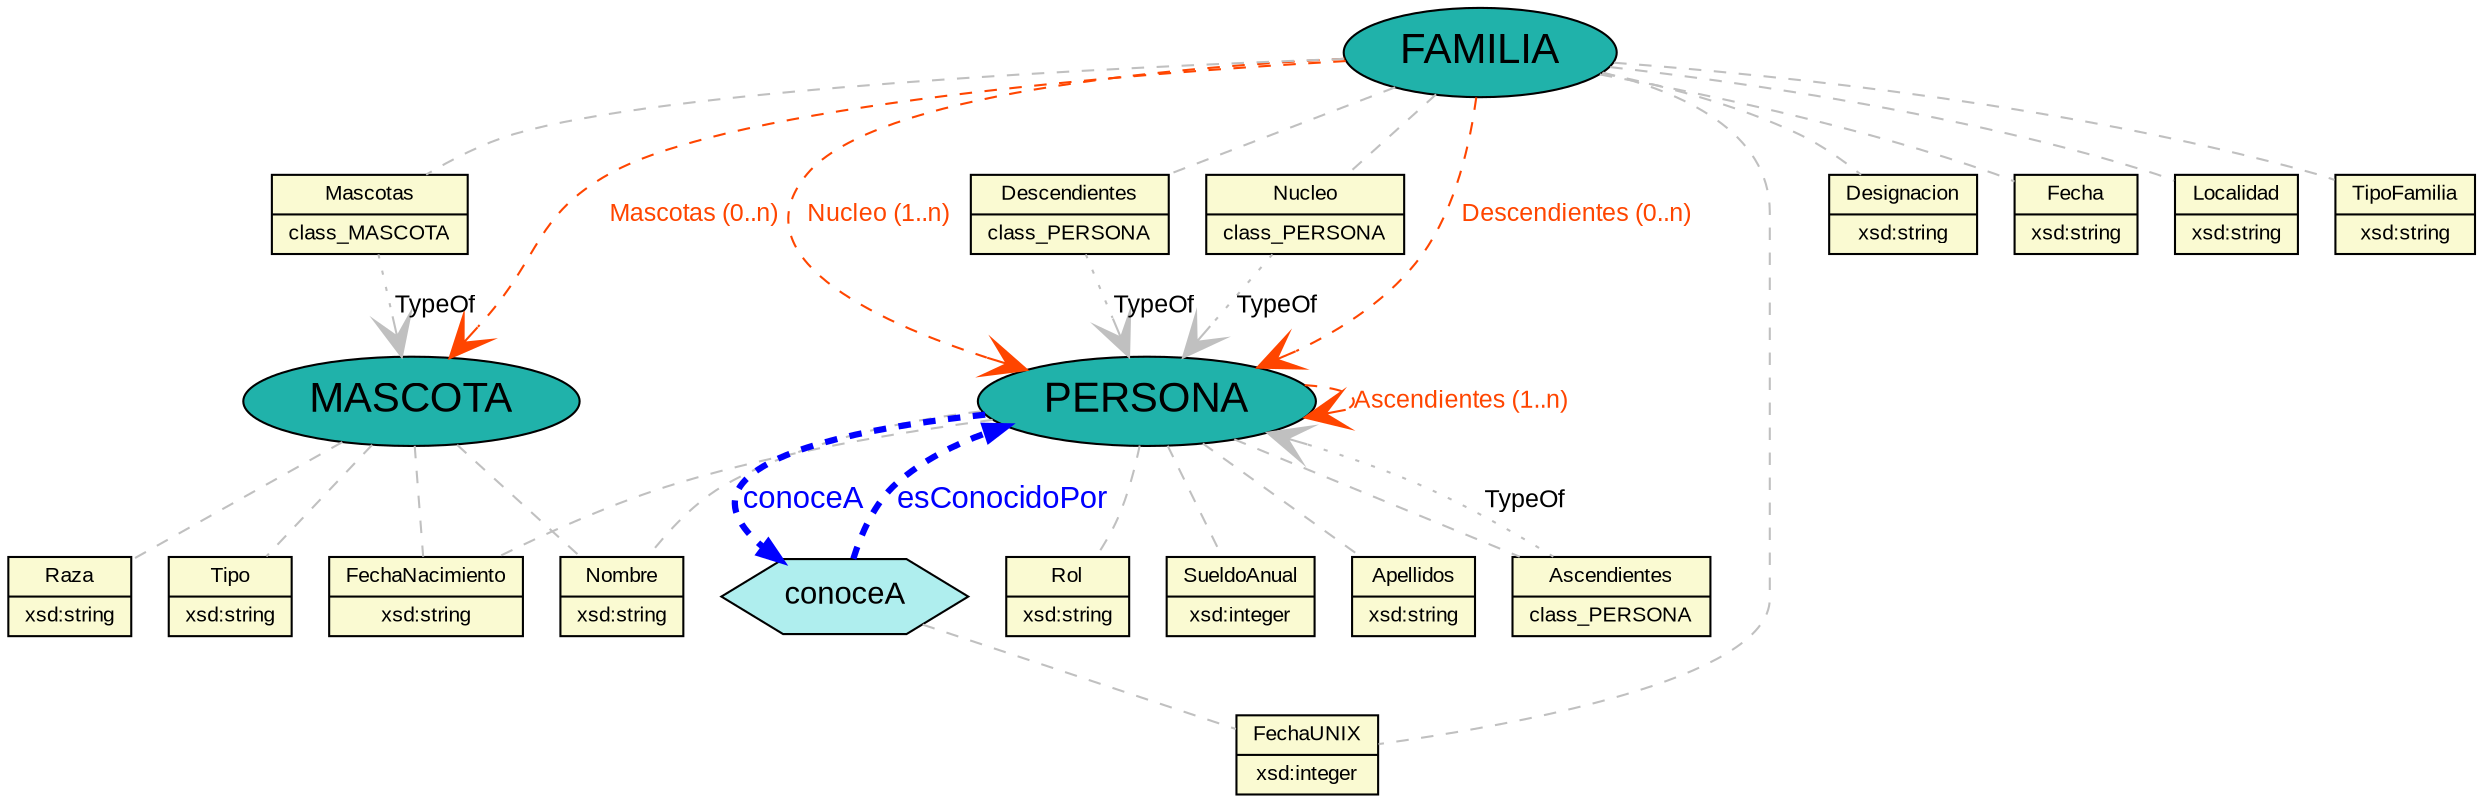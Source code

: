 graph domain{
	node [fontname="Arial"]; 
	edge [fontname="Arial",fontsize=12]

	//node_class
	node [shape=ellipse,style=filled,fillcolor=lightseagreen,fontsize=20,fontname="Arial"]
	"class_familia"[label="FAMILIA"];
	"class_mascota"[label="MASCOTA"];
	"class_persona"[label="PERSONA"];

	//node_property
	node [shape=record,style=filled,fillcolor=lightgoldenrodyellow,fontsize=10,fontname="Arial"];
	"property_apellidos"[label="{Apellidos|xsd:string}"];
	"property_ascendientes"[label="{Ascendientes|class_PERSONA}"];
	"property_descendientes"[label="{Descendientes|class_PERSONA}"];
	"property_designacion"[label="{Designacion|xsd:string}"];
	"property_fecha"[label="{Fecha|xsd:string}"];
	"property_fechanacimiento"[label="{FechaNacimiento|xsd:string}"];
	"property_fechanacimiento"[label="{FechaNacimiento|xsd:string}"];
	"property_fechaunix"[label="{FechaUNIX|xsd:integer}"];
	"property_localidad"[label="{Localidad|xsd:string}"];
	"property_mascotas"[label="{Mascotas|class_MASCOTA}"];
	"property_nombre"[label="{Nombre|xsd:string}"];
	"property_nombre"[label="{Nombre|xsd:string}"];
	"property_nucleo"[label="{Nucleo|class_PERSONA}"];
	"property_raza"[label="{Raza|xsd:string}"];
	"property_rol"[label="{Rol|xsd:string}"];
	"property_sueldoanual"[label="{SueldoAnual|xsd:integer}"];
	"property_tipo"[label="{Tipo|xsd:string}"];
	"property_tipofamilia"[label="{TipoFamilia|xsd:string}"];

	//node_relationship
	node [shape=hexagon,style=filled,fillcolor=paleturquoise,fontsize=15,fontname="Arial"]
	"relationship_conocea"[label="conoceA"];

	//edge_property
	edge[style=dashed,len=3,color=grey];
	"class_familia" -- "property_fechaunix";
	"class_familia" -- "property_fecha";
	"class_familia" -- "property_localidad";
	"class_familia" -- "property_tipofamilia";
	"class_familia" -- "property_designacion";
	"class_familia" -- "property_nucleo";
	"class_familia" -- "property_descendientes";
	"class_familia" -- "property_mascotas";
	"class_mascota" -- "property_tipo";
	"class_mascota" -- "property_nombre";
	"class_mascota" -- "property_raza";
	"class_mascota" -- "property_fechanacimiento";
	"class_persona" -- "property_nombre";
	"class_persona" -- "property_apellidos";
	"class_persona" -- "property_rol";
	"class_persona" -- "property_fechanacimiento";
	"class_persona" -- "property_sueldoanual";
	"class_persona" -- "property_ascendientes";
	"relationship_conocea" -- "property_fechaunix";

	//edge_indirect_use and edge_class
	"property_ascendientes" -- "class_persona"[style=dotted,arrowhead=vee,dir=forward,arrowsize=2,label="TypeOf"];
	"class_persona" -- "class_persona" [ fontcolor=orangered, color=orangered, style=dashed,arrowhead=vee,dir=forward,arrowsize=2,label="Ascendientes (1..n)"];
	"property_descendientes" -- "class_persona"[style=dotted,arrowhead=vee,dir=forward,arrowsize=2,label="TypeOf"];
	"class_familia" -- "class_persona" [ fontcolor=orangered, color=orangered, style=dashed,arrowhead=vee,dir=forward,arrowsize=2,label="Descendientes (0..n)"];
	"property_mascotas" -- "class_mascota"[style=dotted,arrowhead=vee,dir=forward,arrowsize=2,label="TypeOf"];
	"class_familia" -- "class_mascota" [ fontcolor=orangered, color=orangered, style=dashed,arrowhead=vee,dir=forward,arrowsize=2,label="Mascotas (0..n)"];
	"property_nucleo" -- "class_persona"[style=dotted,arrowhead=vee,dir=forward,arrowsize=2,label="TypeOf"];
	"class_familia" -- "class_persona" [ fontcolor=orangered, color=orangered, style=dashed,arrowhead=vee,dir=forward,arrowsize=2,label="Nucleo (1..n)"];

	//edge_inheritance

	//edge_relationship
	"relationship_conocea" -- "class_persona" [color=blue,fontcolor=blue,fontsize=15,style=dashed,arrowhead=normal,dir=forward,len=2,penwidth=3,arrowsize=1,label="esConocidoPor"];
	"class_persona" -- "relationship_conocea" [color=blue,fontcolor=blue,fontsize=15,style=dashed,arrowhead=normal,dir=forward,len=2,penwidth=3,arrowsize=1,label="conoceA"];
}